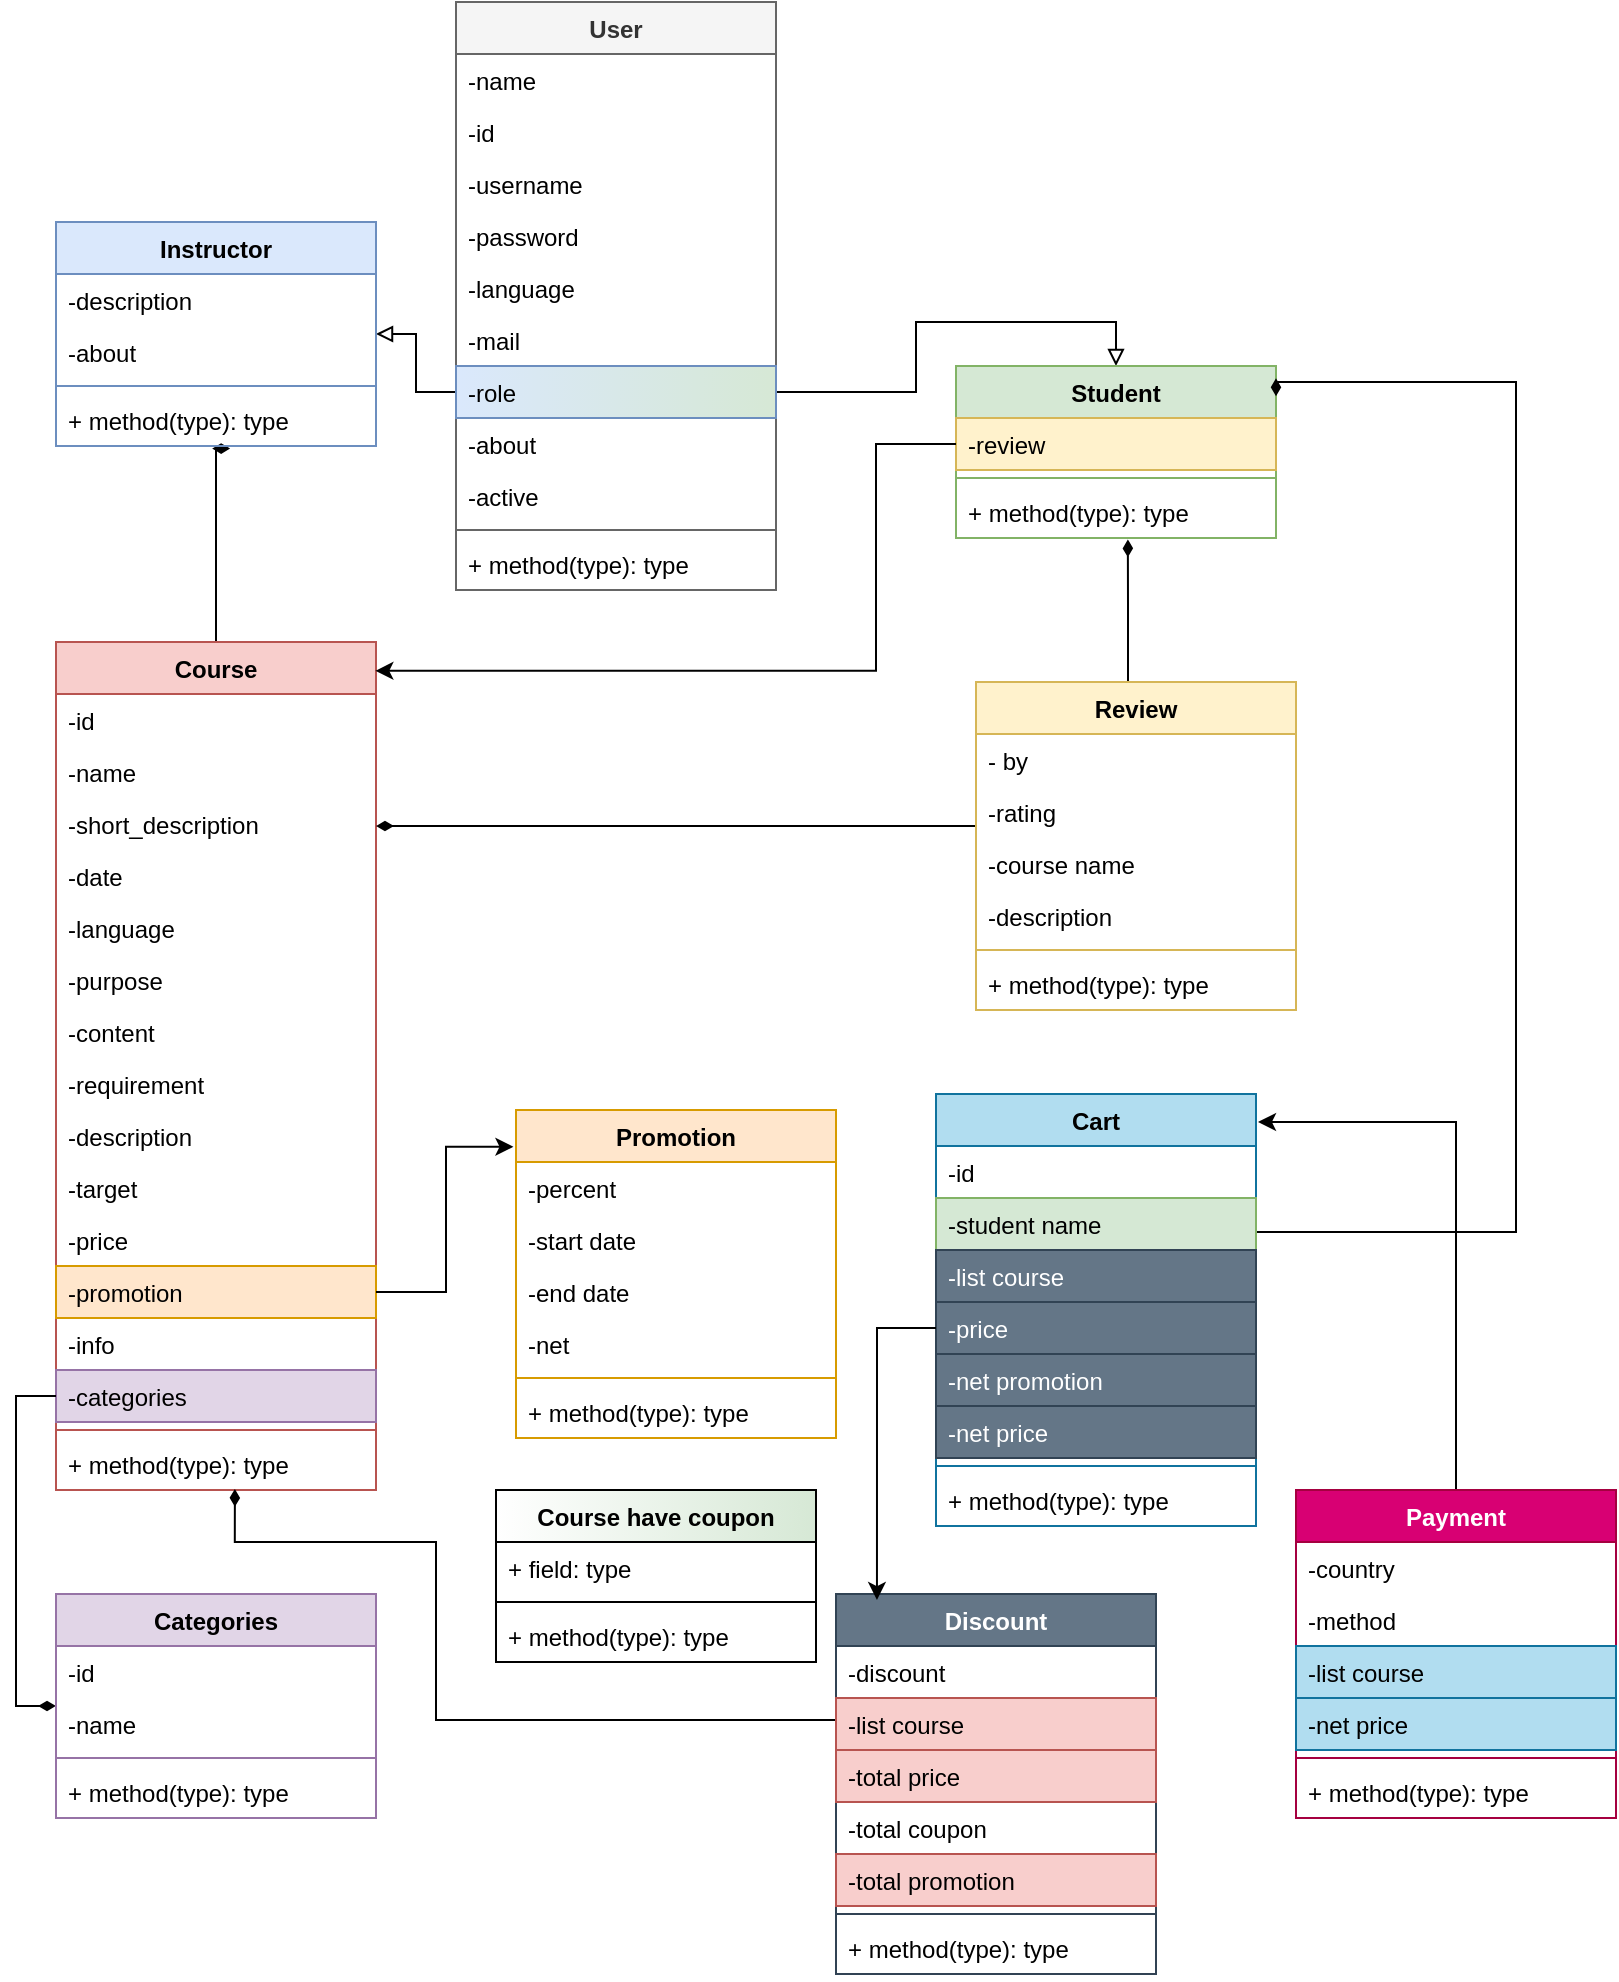 <mxfile version="20.8.18" type="github">
  <diagram name="Page-1" id="RoZd-cWgufaqt0LcxTIa">
    <mxGraphModel dx="918" dy="614" grid="1" gridSize="10" guides="1" tooltips="1" connect="1" arrows="1" fold="1" page="1" pageScale="1" pageWidth="850" pageHeight="1100" math="0" shadow="0">
      <root>
        <mxCell id="0" />
        <mxCell id="1" parent="0" />
        <mxCell id="R6KmrhAIqxs1jMvVyGCJ-106" style="edgeStyle=orthogonalEdgeStyle;rounded=0;orthogonalLoop=1;jettySize=auto;html=1;endArrow=diamondThin;endFill=1;entryX=0.488;entryY=1.05;entryDx=0;entryDy=0;entryPerimeter=0;" edge="1" parent="1" source="R6KmrhAIqxs1jMvVyGCJ-5" target="R6KmrhAIqxs1jMvVyGCJ-25">
          <mxGeometry relative="1" as="geometry">
            <mxPoint x="140" y="280" as="targetPoint" />
            <Array as="points">
              <mxPoint x="140" y="253" />
            </Array>
          </mxGeometry>
        </mxCell>
        <mxCell id="R6KmrhAIqxs1jMvVyGCJ-5" value="Course" style="swimlane;fontStyle=1;align=center;verticalAlign=top;childLayout=stackLayout;horizontal=1;startSize=26;horizontalStack=0;resizeParent=1;resizeParentMax=0;resizeLast=0;collapsible=1;marginBottom=0;fillColor=#f8cecc;strokeColor=#b85450;" vertex="1" parent="1">
          <mxGeometry x="60" y="350" width="160" height="424" as="geometry" />
        </mxCell>
        <mxCell id="R6KmrhAIqxs1jMvVyGCJ-90" value="-id" style="text;strokeColor=none;fillColor=none;align=left;verticalAlign=top;spacingLeft=4;spacingRight=4;overflow=hidden;rotatable=0;points=[[0,0.5],[1,0.5]];portConstraint=eastwest;" vertex="1" parent="R6KmrhAIqxs1jMvVyGCJ-5">
          <mxGeometry y="26" width="160" height="26" as="geometry" />
        </mxCell>
        <mxCell id="R6KmrhAIqxs1jMvVyGCJ-9" value="-name&#xa;" style="text;strokeColor=none;fillColor=none;align=left;verticalAlign=top;spacingLeft=4;spacingRight=4;overflow=hidden;rotatable=0;points=[[0,0.5],[1,0.5]];portConstraint=eastwest;" vertex="1" parent="R6KmrhAIqxs1jMvVyGCJ-5">
          <mxGeometry y="52" width="160" height="26" as="geometry" />
        </mxCell>
        <mxCell id="R6KmrhAIqxs1jMvVyGCJ-10" value="-short_description" style="text;strokeColor=none;fillColor=none;align=left;verticalAlign=top;spacingLeft=4;spacingRight=4;overflow=hidden;rotatable=0;points=[[0,0.5],[1,0.5]];portConstraint=eastwest;" vertex="1" parent="R6KmrhAIqxs1jMvVyGCJ-5">
          <mxGeometry y="78" width="160" height="26" as="geometry" />
        </mxCell>
        <mxCell id="R6KmrhAIqxs1jMvVyGCJ-13" value="-date" style="text;strokeColor=none;fillColor=none;align=left;verticalAlign=top;spacingLeft=4;spacingRight=4;overflow=hidden;rotatable=0;points=[[0,0.5],[1,0.5]];portConstraint=eastwest;" vertex="1" parent="R6KmrhAIqxs1jMvVyGCJ-5">
          <mxGeometry y="104" width="160" height="26" as="geometry" />
        </mxCell>
        <mxCell id="R6KmrhAIqxs1jMvVyGCJ-14" value="-language" style="text;strokeColor=none;fillColor=none;align=left;verticalAlign=top;spacingLeft=4;spacingRight=4;overflow=hidden;rotatable=0;points=[[0,0.5],[1,0.5]];portConstraint=eastwest;" vertex="1" parent="R6KmrhAIqxs1jMvVyGCJ-5">
          <mxGeometry y="130" width="160" height="26" as="geometry" />
        </mxCell>
        <mxCell id="R6KmrhAIqxs1jMvVyGCJ-15" value="-purpose" style="text;strokeColor=none;fillColor=none;align=left;verticalAlign=top;spacingLeft=4;spacingRight=4;overflow=hidden;rotatable=0;points=[[0,0.5],[1,0.5]];portConstraint=eastwest;" vertex="1" parent="R6KmrhAIqxs1jMvVyGCJ-5">
          <mxGeometry y="156" width="160" height="26" as="geometry" />
        </mxCell>
        <mxCell id="R6KmrhAIqxs1jMvVyGCJ-16" value="-content" style="text;strokeColor=none;fillColor=none;align=left;verticalAlign=top;spacingLeft=4;spacingRight=4;overflow=hidden;rotatable=0;points=[[0,0.5],[1,0.5]];portConstraint=eastwest;" vertex="1" parent="R6KmrhAIqxs1jMvVyGCJ-5">
          <mxGeometry y="182" width="160" height="26" as="geometry" />
        </mxCell>
        <mxCell id="R6KmrhAIqxs1jMvVyGCJ-17" value="-requirement" style="text;strokeColor=none;fillColor=none;align=left;verticalAlign=top;spacingLeft=4;spacingRight=4;overflow=hidden;rotatable=0;points=[[0,0.5],[1,0.5]];portConstraint=eastwest;" vertex="1" parent="R6KmrhAIqxs1jMvVyGCJ-5">
          <mxGeometry y="208" width="160" height="26" as="geometry" />
        </mxCell>
        <mxCell id="R6KmrhAIqxs1jMvVyGCJ-18" value="-description" style="text;strokeColor=none;fillColor=none;align=left;verticalAlign=top;spacingLeft=4;spacingRight=4;overflow=hidden;rotatable=0;points=[[0,0.5],[1,0.5]];portConstraint=eastwest;" vertex="1" parent="R6KmrhAIqxs1jMvVyGCJ-5">
          <mxGeometry y="234" width="160" height="26" as="geometry" />
        </mxCell>
        <mxCell id="R6KmrhAIqxs1jMvVyGCJ-19" value="-target" style="text;strokeColor=none;fillColor=none;align=left;verticalAlign=top;spacingLeft=4;spacingRight=4;overflow=hidden;rotatable=0;points=[[0,0.5],[1,0.5]];portConstraint=eastwest;" vertex="1" parent="R6KmrhAIqxs1jMvVyGCJ-5">
          <mxGeometry y="260" width="160" height="26" as="geometry" />
        </mxCell>
        <mxCell id="R6KmrhAIqxs1jMvVyGCJ-20" value="-price" style="text;strokeColor=none;fillColor=none;align=left;verticalAlign=top;spacingLeft=4;spacingRight=4;overflow=hidden;rotatable=0;points=[[0,0.5],[1,0.5]];portConstraint=eastwest;" vertex="1" parent="R6KmrhAIqxs1jMvVyGCJ-5">
          <mxGeometry y="286" width="160" height="26" as="geometry" />
        </mxCell>
        <mxCell id="R6KmrhAIqxs1jMvVyGCJ-91" value="-promotion" style="text;strokeColor=#d79b00;fillColor=#ffe6cc;align=left;verticalAlign=top;spacingLeft=4;spacingRight=4;overflow=hidden;rotatable=0;points=[[0,0.5],[1,0.5]];portConstraint=eastwest;" vertex="1" parent="R6KmrhAIqxs1jMvVyGCJ-5">
          <mxGeometry y="312" width="160" height="26" as="geometry" />
        </mxCell>
        <mxCell id="R6KmrhAIqxs1jMvVyGCJ-120" value="-info" style="text;strokeColor=none;fillColor=none;align=left;verticalAlign=top;spacingLeft=4;spacingRight=4;overflow=hidden;rotatable=0;points=[[0,0.5],[1,0.5]];portConstraint=eastwest;" vertex="1" parent="R6KmrhAIqxs1jMvVyGCJ-5">
          <mxGeometry y="338" width="160" height="26" as="geometry" />
        </mxCell>
        <mxCell id="R6KmrhAIqxs1jMvVyGCJ-6" value="-categories" style="text;strokeColor=#9673a6;fillColor=#e1d5e7;align=left;verticalAlign=top;spacingLeft=4;spacingRight=4;overflow=hidden;rotatable=0;points=[[0,0.5],[1,0.5]];portConstraint=eastwest;" vertex="1" parent="R6KmrhAIqxs1jMvVyGCJ-5">
          <mxGeometry y="364" width="160" height="26" as="geometry" />
        </mxCell>
        <mxCell id="R6KmrhAIqxs1jMvVyGCJ-7" value="" style="line;strokeWidth=1;fillColor=none;align=left;verticalAlign=middle;spacingTop=-1;spacingLeft=3;spacingRight=3;rotatable=0;labelPosition=right;points=[];portConstraint=eastwest;strokeColor=inherit;" vertex="1" parent="R6KmrhAIqxs1jMvVyGCJ-5">
          <mxGeometry y="390" width="160" height="8" as="geometry" />
        </mxCell>
        <mxCell id="R6KmrhAIqxs1jMvVyGCJ-8" value="+ method(type): type" style="text;strokeColor=none;fillColor=none;align=left;verticalAlign=top;spacingLeft=4;spacingRight=4;overflow=hidden;rotatable=0;points=[[0,0.5],[1,0.5]];portConstraint=eastwest;" vertex="1" parent="R6KmrhAIqxs1jMvVyGCJ-5">
          <mxGeometry y="398" width="160" height="26" as="geometry" />
        </mxCell>
        <mxCell id="R6KmrhAIqxs1jMvVyGCJ-103" style="edgeStyle=orthogonalEdgeStyle;rounded=0;orthogonalLoop=1;jettySize=auto;html=1;endArrow=none;endFill=0;startArrow=block;startFill=0;" edge="1" parent="1" source="R6KmrhAIqxs1jMvVyGCJ-22" target="R6KmrhAIqxs1jMvVyGCJ-78">
          <mxGeometry relative="1" as="geometry" />
        </mxCell>
        <mxCell id="R6KmrhAIqxs1jMvVyGCJ-22" value="Instructor" style="swimlane;fontStyle=1;align=center;verticalAlign=top;childLayout=stackLayout;horizontal=1;startSize=26;horizontalStack=0;resizeParent=1;resizeParentMax=0;resizeLast=0;collapsible=1;marginBottom=0;fillColor=#dae8fc;strokeColor=#6c8ebf;" vertex="1" parent="1">
          <mxGeometry x="60" y="140" width="160" height="112" as="geometry" />
        </mxCell>
        <mxCell id="R6KmrhAIqxs1jMvVyGCJ-27" value="-description" style="text;strokeColor=none;fillColor=none;align=left;verticalAlign=top;spacingLeft=4;spacingRight=4;overflow=hidden;rotatable=0;points=[[0,0.5],[1,0.5]];portConstraint=eastwest;" vertex="1" parent="R6KmrhAIqxs1jMvVyGCJ-22">
          <mxGeometry y="26" width="160" height="26" as="geometry" />
        </mxCell>
        <mxCell id="R6KmrhAIqxs1jMvVyGCJ-28" value="-about" style="text;strokeColor=none;fillColor=none;align=left;verticalAlign=top;spacingLeft=4;spacingRight=4;overflow=hidden;rotatable=0;points=[[0,0.5],[1,0.5]];portConstraint=eastwest;" vertex="1" parent="R6KmrhAIqxs1jMvVyGCJ-22">
          <mxGeometry y="52" width="160" height="26" as="geometry" />
        </mxCell>
        <mxCell id="R6KmrhAIqxs1jMvVyGCJ-24" value="" style="line;strokeWidth=1;fillColor=none;align=left;verticalAlign=middle;spacingTop=-1;spacingLeft=3;spacingRight=3;rotatable=0;labelPosition=right;points=[];portConstraint=eastwest;strokeColor=inherit;" vertex="1" parent="R6KmrhAIqxs1jMvVyGCJ-22">
          <mxGeometry y="78" width="160" height="8" as="geometry" />
        </mxCell>
        <mxCell id="R6KmrhAIqxs1jMvVyGCJ-25" value="+ method(type): type" style="text;strokeColor=none;fillColor=none;align=left;verticalAlign=top;spacingLeft=4;spacingRight=4;overflow=hidden;rotatable=0;points=[[0,0.5],[1,0.5]];portConstraint=eastwest;" vertex="1" parent="R6KmrhAIqxs1jMvVyGCJ-22">
          <mxGeometry y="86" width="160" height="26" as="geometry" />
        </mxCell>
        <mxCell id="R6KmrhAIqxs1jMvVyGCJ-105" style="edgeStyle=orthogonalEdgeStyle;rounded=0;orthogonalLoop=1;jettySize=auto;html=1;endArrow=none;endFill=0;startArrow=block;startFill=0;" edge="1" parent="1" source="R6KmrhAIqxs1jMvVyGCJ-29" target="R6KmrhAIqxs1jMvVyGCJ-78">
          <mxGeometry relative="1" as="geometry">
            <Array as="points">
              <mxPoint x="590" y="190" />
              <mxPoint x="490" y="190" />
              <mxPoint x="490" y="225" />
            </Array>
          </mxGeometry>
        </mxCell>
        <mxCell id="R6KmrhAIqxs1jMvVyGCJ-29" value="Student" style="swimlane;fontStyle=1;align=center;verticalAlign=top;childLayout=stackLayout;horizontal=1;startSize=26;horizontalStack=0;resizeParent=1;resizeParentMax=0;resizeLast=0;collapsible=1;marginBottom=0;fillColor=#d5e8d4;strokeColor=#82b366;" vertex="1" parent="1">
          <mxGeometry x="510" y="212" width="160" height="86" as="geometry" />
        </mxCell>
        <mxCell id="R6KmrhAIqxs1jMvVyGCJ-30" value="-review" style="text;strokeColor=#d6b656;fillColor=#fff2cc;align=left;verticalAlign=top;spacingLeft=4;spacingRight=4;overflow=hidden;rotatable=0;points=[[0,0.5],[1,0.5]];portConstraint=eastwest;" vertex="1" parent="R6KmrhAIqxs1jMvVyGCJ-29">
          <mxGeometry y="26" width="160" height="26" as="geometry" />
        </mxCell>
        <mxCell id="R6KmrhAIqxs1jMvVyGCJ-31" value="" style="line;strokeWidth=1;fillColor=none;align=left;verticalAlign=middle;spacingTop=-1;spacingLeft=3;spacingRight=3;rotatable=0;labelPosition=right;points=[];portConstraint=eastwest;strokeColor=inherit;" vertex="1" parent="R6KmrhAIqxs1jMvVyGCJ-29">
          <mxGeometry y="52" width="160" height="8" as="geometry" />
        </mxCell>
        <mxCell id="R6KmrhAIqxs1jMvVyGCJ-32" value="+ method(type): type" style="text;strokeColor=none;fillColor=none;align=left;verticalAlign=top;spacingLeft=4;spacingRight=4;overflow=hidden;rotatable=0;points=[[0,0.5],[1,0.5]];portConstraint=eastwest;" vertex="1" parent="R6KmrhAIqxs1jMvVyGCJ-29">
          <mxGeometry y="60" width="160" height="26" as="geometry" />
        </mxCell>
        <mxCell id="R6KmrhAIqxs1jMvVyGCJ-35" value="User" style="swimlane;fontStyle=1;align=center;verticalAlign=top;childLayout=stackLayout;horizontal=1;startSize=26;horizontalStack=0;resizeParent=1;resizeParentMax=0;resizeLast=0;collapsible=1;marginBottom=0;fillColor=#f5f5f5;fontColor=#333333;strokeColor=#666666;" vertex="1" parent="1">
          <mxGeometry x="260" y="30" width="160" height="294" as="geometry">
            <mxRectangle x="640" y="80" width="90" height="30" as="alternateBounds" />
          </mxGeometry>
        </mxCell>
        <mxCell id="R6KmrhAIqxs1jMvVyGCJ-36" value="-name" style="text;strokeColor=none;fillColor=none;align=left;verticalAlign=top;spacingLeft=4;spacingRight=4;overflow=hidden;rotatable=0;points=[[0,0.5],[1,0.5]];portConstraint=eastwest;" vertex="1" parent="R6KmrhAIqxs1jMvVyGCJ-35">
          <mxGeometry y="26" width="160" height="26" as="geometry" />
        </mxCell>
        <mxCell id="R6KmrhAIqxs1jMvVyGCJ-47" value="-id" style="text;strokeColor=none;fillColor=none;align=left;verticalAlign=top;spacingLeft=4;spacingRight=4;overflow=hidden;rotatable=0;points=[[0,0.5],[1,0.5]];portConstraint=eastwest;" vertex="1" parent="R6KmrhAIqxs1jMvVyGCJ-35">
          <mxGeometry y="52" width="160" height="26" as="geometry" />
        </mxCell>
        <mxCell id="R6KmrhAIqxs1jMvVyGCJ-49" value="-username" style="text;strokeColor=none;fillColor=none;align=left;verticalAlign=top;spacingLeft=4;spacingRight=4;overflow=hidden;rotatable=0;points=[[0,0.5],[1,0.5]];portConstraint=eastwest;" vertex="1" parent="R6KmrhAIqxs1jMvVyGCJ-35">
          <mxGeometry y="78" width="160" height="26" as="geometry" />
        </mxCell>
        <mxCell id="R6KmrhAIqxs1jMvVyGCJ-50" value="-password" style="text;strokeColor=none;fillColor=none;align=left;verticalAlign=top;spacingLeft=4;spacingRight=4;overflow=hidden;rotatable=0;points=[[0,0.5],[1,0.5]];portConstraint=eastwest;" vertex="1" parent="R6KmrhAIqxs1jMvVyGCJ-35">
          <mxGeometry y="104" width="160" height="26" as="geometry" />
        </mxCell>
        <mxCell id="R6KmrhAIqxs1jMvVyGCJ-51" value="-language" style="text;strokeColor=none;fillColor=none;align=left;verticalAlign=top;spacingLeft=4;spacingRight=4;overflow=hidden;rotatable=0;points=[[0,0.5],[1,0.5]];portConstraint=eastwest;" vertex="1" parent="R6KmrhAIqxs1jMvVyGCJ-35">
          <mxGeometry y="130" width="160" height="26" as="geometry" />
        </mxCell>
        <mxCell id="R6KmrhAIqxs1jMvVyGCJ-52" value="-mail" style="text;strokeColor=none;fillColor=none;align=left;verticalAlign=top;spacingLeft=4;spacingRight=4;overflow=hidden;rotatable=0;points=[[0,0.5],[1,0.5]];portConstraint=eastwest;" vertex="1" parent="R6KmrhAIqxs1jMvVyGCJ-35">
          <mxGeometry y="156" width="160" height="26" as="geometry" />
        </mxCell>
        <mxCell id="R6KmrhAIqxs1jMvVyGCJ-78" value="-role" style="text;strokeColor=#6c8ebf;fillColor=#dae8fc;align=left;verticalAlign=top;spacingLeft=4;spacingRight=4;overflow=hidden;rotatable=0;points=[[0,0.5],[1,0.5]];portConstraint=eastwest;gradientColor=#d6e8d5;gradientDirection=east;" vertex="1" parent="R6KmrhAIqxs1jMvVyGCJ-35">
          <mxGeometry y="182" width="160" height="26" as="geometry" />
        </mxCell>
        <mxCell id="R6KmrhAIqxs1jMvVyGCJ-53" value="-about" style="text;strokeColor=none;fillColor=none;align=left;verticalAlign=top;spacingLeft=4;spacingRight=4;overflow=hidden;rotatable=0;points=[[0,0.5],[1,0.5]];portConstraint=eastwest;" vertex="1" parent="R6KmrhAIqxs1jMvVyGCJ-35">
          <mxGeometry y="208" width="160" height="26" as="geometry" />
        </mxCell>
        <mxCell id="R6KmrhAIqxs1jMvVyGCJ-54" value="-active" style="text;strokeColor=none;fillColor=none;align=left;verticalAlign=top;spacingLeft=4;spacingRight=4;overflow=hidden;rotatable=0;points=[[0,0.5],[1,0.5]];portConstraint=eastwest;" vertex="1" parent="R6KmrhAIqxs1jMvVyGCJ-35">
          <mxGeometry y="234" width="160" height="26" as="geometry" />
        </mxCell>
        <mxCell id="R6KmrhAIqxs1jMvVyGCJ-37" value="" style="line;strokeWidth=1;fillColor=none;align=left;verticalAlign=middle;spacingTop=-1;spacingLeft=3;spacingRight=3;rotatable=0;labelPosition=right;points=[];portConstraint=eastwest;strokeColor=inherit;" vertex="1" parent="R6KmrhAIqxs1jMvVyGCJ-35">
          <mxGeometry y="260" width="160" height="8" as="geometry" />
        </mxCell>
        <mxCell id="R6KmrhAIqxs1jMvVyGCJ-38" value="+ method(type): type" style="text;strokeColor=none;fillColor=none;align=left;verticalAlign=top;spacingLeft=4;spacingRight=4;overflow=hidden;rotatable=0;points=[[0,0.5],[1,0.5]];portConstraint=eastwest;" vertex="1" parent="R6KmrhAIqxs1jMvVyGCJ-35">
          <mxGeometry y="268" width="160" height="26" as="geometry" />
        </mxCell>
        <mxCell id="R6KmrhAIqxs1jMvVyGCJ-114" style="edgeStyle=orthogonalEdgeStyle;rounded=0;orthogonalLoop=1;jettySize=auto;html=1;entryX=0.537;entryY=1.027;entryDx=0;entryDy=0;startArrow=none;startFill=0;endArrow=diamondThin;endFill=1;entryPerimeter=0;" edge="1" parent="1" source="R6KmrhAIqxs1jMvVyGCJ-55" target="R6KmrhAIqxs1jMvVyGCJ-32">
          <mxGeometry relative="1" as="geometry">
            <Array as="points">
              <mxPoint x="596" y="330" />
              <mxPoint x="596" y="330" />
            </Array>
          </mxGeometry>
        </mxCell>
        <mxCell id="R6KmrhAIqxs1jMvVyGCJ-117" style="edgeStyle=orthogonalEdgeStyle;rounded=0;orthogonalLoop=1;jettySize=auto;html=1;startArrow=none;startFill=0;endArrow=diamondThin;endFill=1;" edge="1" parent="1" source="R6KmrhAIqxs1jMvVyGCJ-55" target="R6KmrhAIqxs1jMvVyGCJ-5">
          <mxGeometry relative="1" as="geometry">
            <Array as="points">
              <mxPoint x="300" y="442" />
              <mxPoint x="300" y="442" />
            </Array>
          </mxGeometry>
        </mxCell>
        <mxCell id="R6KmrhAIqxs1jMvVyGCJ-55" value="Review" style="swimlane;fontStyle=1;align=center;verticalAlign=top;childLayout=stackLayout;horizontal=1;startSize=26;horizontalStack=0;resizeParent=1;resizeParentMax=0;resizeLast=0;collapsible=1;marginBottom=0;fillColor=#fff2cc;strokeColor=#d6b656;" vertex="1" parent="1">
          <mxGeometry x="520" y="370" width="160" height="164" as="geometry" />
        </mxCell>
        <mxCell id="R6KmrhAIqxs1jMvVyGCJ-59" value="- by" style="text;strokeColor=none;fillColor=none;align=left;verticalAlign=top;spacingLeft=4;spacingRight=4;overflow=hidden;rotatable=0;points=[[0,0.5],[1,0.5]];portConstraint=eastwest;" vertex="1" parent="R6KmrhAIqxs1jMvVyGCJ-55">
          <mxGeometry y="26" width="160" height="26" as="geometry" />
        </mxCell>
        <mxCell id="R6KmrhAIqxs1jMvVyGCJ-60" value="-rating" style="text;strokeColor=none;fillColor=none;align=left;verticalAlign=top;spacingLeft=4;spacingRight=4;overflow=hidden;rotatable=0;points=[[0,0.5],[1,0.5]];portConstraint=eastwest;" vertex="1" parent="R6KmrhAIqxs1jMvVyGCJ-55">
          <mxGeometry y="52" width="160" height="26" as="geometry" />
        </mxCell>
        <mxCell id="R6KmrhAIqxs1jMvVyGCJ-61" value="-course name" style="text;strokeColor=none;fillColor=none;align=left;verticalAlign=top;spacingLeft=4;spacingRight=4;overflow=hidden;rotatable=0;points=[[0,0.5],[1,0.5]];portConstraint=eastwest;" vertex="1" parent="R6KmrhAIqxs1jMvVyGCJ-55">
          <mxGeometry y="78" width="160" height="26" as="geometry" />
        </mxCell>
        <mxCell id="R6KmrhAIqxs1jMvVyGCJ-56" value="-description" style="text;strokeColor=none;fillColor=none;align=left;verticalAlign=top;spacingLeft=4;spacingRight=4;overflow=hidden;rotatable=0;points=[[0,0.5],[1,0.5]];portConstraint=eastwest;" vertex="1" parent="R6KmrhAIqxs1jMvVyGCJ-55">
          <mxGeometry y="104" width="160" height="26" as="geometry" />
        </mxCell>
        <mxCell id="R6KmrhAIqxs1jMvVyGCJ-57" value="" style="line;strokeWidth=1;fillColor=none;align=left;verticalAlign=middle;spacingTop=-1;spacingLeft=3;spacingRight=3;rotatable=0;labelPosition=right;points=[];portConstraint=eastwest;strokeColor=inherit;" vertex="1" parent="R6KmrhAIqxs1jMvVyGCJ-55">
          <mxGeometry y="130" width="160" height="8" as="geometry" />
        </mxCell>
        <mxCell id="R6KmrhAIqxs1jMvVyGCJ-58" value="+ method(type): type" style="text;strokeColor=none;fillColor=none;align=left;verticalAlign=top;spacingLeft=4;spacingRight=4;overflow=hidden;rotatable=0;points=[[0,0.5],[1,0.5]];portConstraint=eastwest;" vertex="1" parent="R6KmrhAIqxs1jMvVyGCJ-55">
          <mxGeometry y="138" width="160" height="26" as="geometry" />
        </mxCell>
        <mxCell id="R6KmrhAIqxs1jMvVyGCJ-110" style="edgeStyle=orthogonalEdgeStyle;rounded=0;orthogonalLoop=1;jettySize=auto;html=1;entryX=0;entryY=0.5;entryDx=0;entryDy=0;startArrow=diamondThin;startFill=1;endArrow=none;endFill=0;" edge="1" parent="1" source="R6KmrhAIqxs1jMvVyGCJ-62" target="R6KmrhAIqxs1jMvVyGCJ-6">
          <mxGeometry relative="1" as="geometry">
            <Array as="points">
              <mxPoint x="40" y="882" />
              <mxPoint x="40" y="727" />
            </Array>
          </mxGeometry>
        </mxCell>
        <mxCell id="R6KmrhAIqxs1jMvVyGCJ-62" value="Categories" style="swimlane;fontStyle=1;align=center;verticalAlign=top;childLayout=stackLayout;horizontal=1;startSize=26;horizontalStack=0;resizeParent=1;resizeParentMax=0;resizeLast=0;collapsible=1;marginBottom=0;fillColor=#e1d5e7;strokeColor=#9673a6;" vertex="1" parent="1">
          <mxGeometry x="60" y="826" width="160" height="112" as="geometry" />
        </mxCell>
        <mxCell id="R6KmrhAIqxs1jMvVyGCJ-109" value="-id" style="text;strokeColor=none;fillColor=none;align=left;verticalAlign=top;spacingLeft=4;spacingRight=4;overflow=hidden;rotatable=0;points=[[0,0.5],[1,0.5]];portConstraint=eastwest;" vertex="1" parent="R6KmrhAIqxs1jMvVyGCJ-62">
          <mxGeometry y="26" width="160" height="26" as="geometry" />
        </mxCell>
        <mxCell id="R6KmrhAIqxs1jMvVyGCJ-63" value="-name" style="text;strokeColor=none;fillColor=none;align=left;verticalAlign=top;spacingLeft=4;spacingRight=4;overflow=hidden;rotatable=0;points=[[0,0.5],[1,0.5]];portConstraint=eastwest;" vertex="1" parent="R6KmrhAIqxs1jMvVyGCJ-62">
          <mxGeometry y="52" width="160" height="26" as="geometry" />
        </mxCell>
        <mxCell id="R6KmrhAIqxs1jMvVyGCJ-64" value="" style="line;strokeWidth=1;fillColor=none;align=left;verticalAlign=middle;spacingTop=-1;spacingLeft=3;spacingRight=3;rotatable=0;labelPosition=right;points=[];portConstraint=eastwest;strokeColor=inherit;" vertex="1" parent="R6KmrhAIqxs1jMvVyGCJ-62">
          <mxGeometry y="78" width="160" height="8" as="geometry" />
        </mxCell>
        <mxCell id="R6KmrhAIqxs1jMvVyGCJ-65" value="+ method(type): type" style="text;strokeColor=none;fillColor=none;align=left;verticalAlign=top;spacingLeft=4;spacingRight=4;overflow=hidden;rotatable=0;points=[[0,0.5],[1,0.5]];portConstraint=eastwest;" vertex="1" parent="R6KmrhAIqxs1jMvVyGCJ-62">
          <mxGeometry y="86" width="160" height="26" as="geometry" />
        </mxCell>
        <mxCell id="R6KmrhAIqxs1jMvVyGCJ-121" style="edgeStyle=orthogonalEdgeStyle;rounded=0;orthogonalLoop=1;jettySize=auto;html=1;entryX=1;entryY=0.071;entryDx=0;entryDy=0;entryPerimeter=0;startArrow=none;startFill=0;endArrow=diamondThin;endFill=1;" edge="1" parent="1" source="R6KmrhAIqxs1jMvVyGCJ-66" target="R6KmrhAIqxs1jMvVyGCJ-29">
          <mxGeometry relative="1" as="geometry">
            <Array as="points">
              <mxPoint x="790" y="645" />
              <mxPoint x="790" y="220" />
            </Array>
          </mxGeometry>
        </mxCell>
        <mxCell id="R6KmrhAIqxs1jMvVyGCJ-122" style="edgeStyle=orthogonalEdgeStyle;rounded=0;orthogonalLoop=1;jettySize=auto;html=1;startArrow=none;startFill=0;endArrow=diamondThin;endFill=1;entryX=0.559;entryY=0.979;entryDx=0;entryDy=0;entryPerimeter=0;" edge="1" parent="1" source="R6KmrhAIqxs1jMvVyGCJ-97" target="R6KmrhAIqxs1jMvVyGCJ-8">
          <mxGeometry relative="1" as="geometry">
            <Array as="points">
              <mxPoint x="250" y="889" />
              <mxPoint x="250" y="800" />
              <mxPoint x="149" y="800" />
            </Array>
          </mxGeometry>
        </mxCell>
        <mxCell id="R6KmrhAIqxs1jMvVyGCJ-66" value="Cart" style="swimlane;fontStyle=1;align=center;verticalAlign=top;childLayout=stackLayout;horizontal=1;startSize=26;horizontalStack=0;resizeParent=1;resizeParentMax=0;resizeLast=0;collapsible=1;marginBottom=0;fillColor=#b1ddf0;strokeColor=#10739e;" vertex="1" parent="1">
          <mxGeometry x="500" y="576" width="160" height="216" as="geometry" />
        </mxCell>
        <mxCell id="R6KmrhAIqxs1jMvVyGCJ-67" value="-id" style="text;strokeColor=none;fillColor=none;align=left;verticalAlign=top;spacingLeft=4;spacingRight=4;overflow=hidden;rotatable=0;points=[[0,0.5],[1,0.5]];portConstraint=eastwest;" vertex="1" parent="R6KmrhAIqxs1jMvVyGCJ-66">
          <mxGeometry y="26" width="160" height="26" as="geometry" />
        </mxCell>
        <mxCell id="R6KmrhAIqxs1jMvVyGCJ-135" value="-student name" style="text;strokeColor=#82b366;fillColor=#d5e8d4;align=left;verticalAlign=top;spacingLeft=4;spacingRight=4;overflow=hidden;rotatable=0;points=[[0,0.5],[1,0.5]];portConstraint=eastwest;" vertex="1" parent="R6KmrhAIqxs1jMvVyGCJ-66">
          <mxGeometry y="52" width="160" height="26" as="geometry" />
        </mxCell>
        <mxCell id="R6KmrhAIqxs1jMvVyGCJ-102" value="-list course" style="text;strokeColor=#314354;fillColor=#647687;align=left;verticalAlign=top;spacingLeft=4;spacingRight=4;overflow=hidden;rotatable=0;points=[[0,0.5],[1,0.5]];portConstraint=eastwest;fontColor=#ffffff;" vertex="1" parent="R6KmrhAIqxs1jMvVyGCJ-66">
          <mxGeometry y="78" width="160" height="26" as="geometry" />
        </mxCell>
        <mxCell id="R6KmrhAIqxs1jMvVyGCJ-70" value="-price&#xa;" style="text;strokeColor=#314354;fillColor=#647687;align=left;verticalAlign=top;spacingLeft=4;spacingRight=4;overflow=hidden;rotatable=0;points=[[0,0.5],[1,0.5]];portConstraint=eastwest;fontColor=#ffffff;" vertex="1" parent="R6KmrhAIqxs1jMvVyGCJ-66">
          <mxGeometry y="104" width="160" height="26" as="geometry" />
        </mxCell>
        <mxCell id="R6KmrhAIqxs1jMvVyGCJ-134" value="-net promotion" style="text;strokeColor=#314354;fillColor=#647687;align=left;verticalAlign=top;spacingLeft=4;spacingRight=4;overflow=hidden;rotatable=0;points=[[0,0.5],[1,0.5]];portConstraint=eastwest;fontColor=#ffffff;" vertex="1" parent="R6KmrhAIqxs1jMvVyGCJ-66">
          <mxGeometry y="130" width="160" height="26" as="geometry" />
        </mxCell>
        <mxCell id="R6KmrhAIqxs1jMvVyGCJ-133" value="-net price&#xa;" style="text;strokeColor=#314354;fillColor=#647687;align=left;verticalAlign=top;spacingLeft=4;spacingRight=4;overflow=hidden;rotatable=0;points=[[0,0.5],[1,0.5]];portConstraint=eastwest;fontColor=#ffffff;" vertex="1" parent="R6KmrhAIqxs1jMvVyGCJ-66">
          <mxGeometry y="156" width="160" height="26" as="geometry" />
        </mxCell>
        <mxCell id="R6KmrhAIqxs1jMvVyGCJ-68" value="" style="line;strokeWidth=1;fillColor=none;align=left;verticalAlign=middle;spacingTop=-1;spacingLeft=3;spacingRight=3;rotatable=0;labelPosition=right;points=[];portConstraint=eastwest;strokeColor=inherit;" vertex="1" parent="R6KmrhAIqxs1jMvVyGCJ-66">
          <mxGeometry y="182" width="160" height="8" as="geometry" />
        </mxCell>
        <mxCell id="R6KmrhAIqxs1jMvVyGCJ-69" value="+ method(type): type" style="text;strokeColor=none;fillColor=none;align=left;verticalAlign=top;spacingLeft=4;spacingRight=4;overflow=hidden;rotatable=0;points=[[0,0.5],[1,0.5]];portConstraint=eastwest;" vertex="1" parent="R6KmrhAIqxs1jMvVyGCJ-66">
          <mxGeometry y="190" width="160" height="26" as="geometry" />
        </mxCell>
        <mxCell id="R6KmrhAIqxs1jMvVyGCJ-136" style="edgeStyle=orthogonalEdgeStyle;rounded=0;orthogonalLoop=1;jettySize=auto;html=1;startArrow=none;startFill=0;endArrow=classic;endFill=1;" edge="1" parent="1" source="R6KmrhAIqxs1jMvVyGCJ-71">
          <mxGeometry relative="1" as="geometry">
            <mxPoint x="661" y="590" as="targetPoint" />
            <Array as="points">
              <mxPoint x="760" y="590" />
              <mxPoint x="661" y="590" />
            </Array>
          </mxGeometry>
        </mxCell>
        <mxCell id="R6KmrhAIqxs1jMvVyGCJ-71" value="Payment" style="swimlane;fontStyle=1;align=center;verticalAlign=top;childLayout=stackLayout;horizontal=1;startSize=26;horizontalStack=0;resizeParent=1;resizeParentMax=0;resizeLast=0;collapsible=1;marginBottom=0;fillColor=#d80073;fontColor=#ffffff;strokeColor=#A50040;" vertex="1" parent="1">
          <mxGeometry x="680" y="774" width="160" height="164" as="geometry" />
        </mxCell>
        <mxCell id="R6KmrhAIqxs1jMvVyGCJ-75" value="-country" style="text;strokeColor=none;fillColor=none;align=left;verticalAlign=top;spacingLeft=4;spacingRight=4;overflow=hidden;rotatable=0;points=[[0,0.5],[1,0.5]];portConstraint=eastwest;" vertex="1" parent="R6KmrhAIqxs1jMvVyGCJ-71">
          <mxGeometry y="26" width="160" height="26" as="geometry" />
        </mxCell>
        <mxCell id="R6KmrhAIqxs1jMvVyGCJ-76" value="-method" style="text;strokeColor=none;fillColor=none;align=left;verticalAlign=top;spacingLeft=4;spacingRight=4;overflow=hidden;rotatable=0;points=[[0,0.5],[1,0.5]];portConstraint=eastwest;" vertex="1" parent="R6KmrhAIqxs1jMvVyGCJ-71">
          <mxGeometry y="52" width="160" height="26" as="geometry" />
        </mxCell>
        <mxCell id="R6KmrhAIqxs1jMvVyGCJ-137" value="-list course" style="text;strokeColor=#10739e;fillColor=#b1ddf0;align=left;verticalAlign=top;spacingLeft=4;spacingRight=4;overflow=hidden;rotatable=0;points=[[0,0.5],[1,0.5]];portConstraint=eastwest;" vertex="1" parent="R6KmrhAIqxs1jMvVyGCJ-71">
          <mxGeometry y="78" width="160" height="26" as="geometry" />
        </mxCell>
        <mxCell id="R6KmrhAIqxs1jMvVyGCJ-72" value="-net price" style="text;strokeColor=#10739e;fillColor=#b1ddf0;align=left;verticalAlign=top;spacingLeft=4;spacingRight=4;overflow=hidden;rotatable=0;points=[[0,0.5],[1,0.5]];portConstraint=eastwest;" vertex="1" parent="R6KmrhAIqxs1jMvVyGCJ-71">
          <mxGeometry y="104" width="160" height="26" as="geometry" />
        </mxCell>
        <mxCell id="R6KmrhAIqxs1jMvVyGCJ-73" value="" style="line;strokeWidth=1;fillColor=none;align=left;verticalAlign=middle;spacingTop=-1;spacingLeft=3;spacingRight=3;rotatable=0;labelPosition=right;points=[];portConstraint=eastwest;strokeColor=inherit;" vertex="1" parent="R6KmrhAIqxs1jMvVyGCJ-71">
          <mxGeometry y="130" width="160" height="8" as="geometry" />
        </mxCell>
        <mxCell id="R6KmrhAIqxs1jMvVyGCJ-74" value="+ method(type): type" style="text;strokeColor=none;fillColor=none;align=left;verticalAlign=top;spacingLeft=4;spacingRight=4;overflow=hidden;rotatable=0;points=[[0,0.5],[1,0.5]];portConstraint=eastwest;" vertex="1" parent="R6KmrhAIqxs1jMvVyGCJ-71">
          <mxGeometry y="138" width="160" height="26" as="geometry" />
        </mxCell>
        <mxCell id="R6KmrhAIqxs1jMvVyGCJ-83" value="Promotion" style="swimlane;fontStyle=1;align=center;verticalAlign=top;childLayout=stackLayout;horizontal=1;startSize=26;horizontalStack=0;resizeParent=1;resizeParentMax=0;resizeLast=0;collapsible=1;marginBottom=0;fillColor=#ffe6cc;strokeColor=#d79b00;" vertex="1" parent="1">
          <mxGeometry x="290" y="584" width="160" height="164" as="geometry" />
        </mxCell>
        <mxCell id="R6KmrhAIqxs1jMvVyGCJ-84" value="-percent" style="text;strokeColor=none;fillColor=none;align=left;verticalAlign=top;spacingLeft=4;spacingRight=4;overflow=hidden;rotatable=0;points=[[0,0.5],[1,0.5]];portConstraint=eastwest;" vertex="1" parent="R6KmrhAIqxs1jMvVyGCJ-83">
          <mxGeometry y="26" width="160" height="26" as="geometry" />
        </mxCell>
        <mxCell id="R6KmrhAIqxs1jMvVyGCJ-88" value="-start date" style="text;strokeColor=none;fillColor=none;align=left;verticalAlign=top;spacingLeft=4;spacingRight=4;overflow=hidden;rotatable=0;points=[[0,0.5],[1,0.5]];portConstraint=eastwest;" vertex="1" parent="R6KmrhAIqxs1jMvVyGCJ-83">
          <mxGeometry y="52" width="160" height="26" as="geometry" />
        </mxCell>
        <mxCell id="R6KmrhAIqxs1jMvVyGCJ-94" value="-end date" style="text;strokeColor=none;fillColor=none;align=left;verticalAlign=top;spacingLeft=4;spacingRight=4;overflow=hidden;rotatable=0;points=[[0,0.5],[1,0.5]];portConstraint=eastwest;" vertex="1" parent="R6KmrhAIqxs1jMvVyGCJ-83">
          <mxGeometry y="78" width="160" height="26" as="geometry" />
        </mxCell>
        <mxCell id="R6KmrhAIqxs1jMvVyGCJ-89" value="-net" style="text;strokeColor=none;fillColor=none;align=left;verticalAlign=top;spacingLeft=4;spacingRight=4;overflow=hidden;rotatable=0;points=[[0,0.5],[1,0.5]];portConstraint=eastwest;" vertex="1" parent="R6KmrhAIqxs1jMvVyGCJ-83">
          <mxGeometry y="104" width="160" height="26" as="geometry" />
        </mxCell>
        <mxCell id="R6KmrhAIqxs1jMvVyGCJ-85" value="" style="line;strokeWidth=1;fillColor=none;align=left;verticalAlign=middle;spacingTop=-1;spacingLeft=3;spacingRight=3;rotatable=0;labelPosition=right;points=[];portConstraint=eastwest;strokeColor=inherit;" vertex="1" parent="R6KmrhAIqxs1jMvVyGCJ-83">
          <mxGeometry y="130" width="160" height="8" as="geometry" />
        </mxCell>
        <mxCell id="R6KmrhAIqxs1jMvVyGCJ-86" value="+ method(type): type" style="text;strokeColor=none;fillColor=none;align=left;verticalAlign=top;spacingLeft=4;spacingRight=4;overflow=hidden;rotatable=0;points=[[0,0.5],[1,0.5]];portConstraint=eastwest;" vertex="1" parent="R6KmrhAIqxs1jMvVyGCJ-83">
          <mxGeometry y="138" width="160" height="26" as="geometry" />
        </mxCell>
        <mxCell id="R6KmrhAIqxs1jMvVyGCJ-97" value="Discount" style="swimlane;fontStyle=1;align=center;verticalAlign=top;childLayout=stackLayout;horizontal=1;startSize=26;horizontalStack=0;resizeParent=1;resizeParentMax=0;resizeLast=0;collapsible=1;marginBottom=0;fillColor=#647687;strokeColor=#314354;fontColor=#ffffff;" vertex="1" parent="1">
          <mxGeometry x="450" y="826" width="160" height="190" as="geometry" />
        </mxCell>
        <mxCell id="R6KmrhAIqxs1jMvVyGCJ-126" value="-discount" style="text;strokeColor=none;fillColor=none;align=left;verticalAlign=top;spacingLeft=4;spacingRight=4;overflow=hidden;rotatable=0;points=[[0,0.5],[1,0.5]];portConstraint=eastwest;" vertex="1" parent="R6KmrhAIqxs1jMvVyGCJ-97">
          <mxGeometry y="26" width="160" height="26" as="geometry" />
        </mxCell>
        <mxCell id="R6KmrhAIqxs1jMvVyGCJ-127" value="-list course" style="text;strokeColor=#b85450;fillColor=#f8cecc;align=left;verticalAlign=top;spacingLeft=4;spacingRight=4;overflow=hidden;rotatable=0;points=[[0,0.5],[1,0.5]];portConstraint=eastwest;" vertex="1" parent="R6KmrhAIqxs1jMvVyGCJ-97">
          <mxGeometry y="52" width="160" height="26" as="geometry" />
        </mxCell>
        <mxCell id="R6KmrhAIqxs1jMvVyGCJ-98" value="-total price" style="text;strokeColor=#b85450;fillColor=#f8cecc;align=left;verticalAlign=top;spacingLeft=4;spacingRight=4;overflow=hidden;rotatable=0;points=[[0,0.5],[1,0.5]];portConstraint=eastwest;" vertex="1" parent="R6KmrhAIqxs1jMvVyGCJ-97">
          <mxGeometry y="78" width="160" height="26" as="geometry" />
        </mxCell>
        <mxCell id="R6KmrhAIqxs1jMvVyGCJ-138" value="-total coupon " style="text;align=left;verticalAlign=top;spacingLeft=4;spacingRight=4;overflow=hidden;rotatable=0;points=[[0,0.5],[1,0.5]];portConstraint=eastwest;" vertex="1" parent="R6KmrhAIqxs1jMvVyGCJ-97">
          <mxGeometry y="104" width="160" height="26" as="geometry" />
        </mxCell>
        <mxCell id="R6KmrhAIqxs1jMvVyGCJ-131" value="-total promotion " style="text;strokeColor=#b85450;fillColor=#f8cecc;align=left;verticalAlign=top;spacingLeft=4;spacingRight=4;overflow=hidden;rotatable=0;points=[[0,0.5],[1,0.5]];portConstraint=eastwest;fontStyle=0" vertex="1" parent="R6KmrhAIqxs1jMvVyGCJ-97">
          <mxGeometry y="130" width="160" height="26" as="geometry" />
        </mxCell>
        <mxCell id="R6KmrhAIqxs1jMvVyGCJ-99" value="" style="line;strokeWidth=1;fillColor=none;align=left;verticalAlign=middle;spacingTop=-1;spacingLeft=3;spacingRight=3;rotatable=0;labelPosition=right;points=[];portConstraint=eastwest;strokeColor=inherit;" vertex="1" parent="R6KmrhAIqxs1jMvVyGCJ-97">
          <mxGeometry y="156" width="160" height="8" as="geometry" />
        </mxCell>
        <mxCell id="R6KmrhAIqxs1jMvVyGCJ-100" value="+ method(type): type" style="text;strokeColor=none;fillColor=none;align=left;verticalAlign=top;spacingLeft=4;spacingRight=4;overflow=hidden;rotatable=0;points=[[0,0.5],[1,0.5]];portConstraint=eastwest;" vertex="1" parent="R6KmrhAIqxs1jMvVyGCJ-97">
          <mxGeometry y="164" width="160" height="26" as="geometry" />
        </mxCell>
        <mxCell id="R6KmrhAIqxs1jMvVyGCJ-115" style="edgeStyle=orthogonalEdgeStyle;rounded=0;orthogonalLoop=1;jettySize=auto;html=1;entryX=0.998;entryY=0.034;entryDx=0;entryDy=0;entryPerimeter=0;startArrow=none;startFill=0;endArrow=classic;endFill=1;" edge="1" parent="1" target="R6KmrhAIqxs1jMvVyGCJ-5">
          <mxGeometry relative="1" as="geometry">
            <mxPoint x="510" y="251" as="sourcePoint" />
            <Array as="points">
              <mxPoint x="470" y="251" />
              <mxPoint x="470" y="364" />
            </Array>
          </mxGeometry>
        </mxCell>
        <mxCell id="R6KmrhAIqxs1jMvVyGCJ-118" style="edgeStyle=orthogonalEdgeStyle;rounded=0;orthogonalLoop=1;jettySize=auto;html=1;entryX=-0.008;entryY=0.112;entryDx=0;entryDy=0;entryPerimeter=0;startArrow=none;startFill=0;endArrow=classic;endFill=1;" edge="1" parent="1" source="R6KmrhAIqxs1jMvVyGCJ-91" target="R6KmrhAIqxs1jMvVyGCJ-83">
          <mxGeometry relative="1" as="geometry">
            <Array as="points">
              <mxPoint x="255" y="675" />
              <mxPoint x="255" y="602" />
            </Array>
          </mxGeometry>
        </mxCell>
        <mxCell id="R6KmrhAIqxs1jMvVyGCJ-124" style="edgeStyle=orthogonalEdgeStyle;rounded=0;orthogonalLoop=1;jettySize=auto;html=1;entryX=0.128;entryY=0.016;entryDx=0;entryDy=0;entryPerimeter=0;startArrow=none;startFill=0;endArrow=classic;endFill=1;" edge="1" parent="1" source="R6KmrhAIqxs1jMvVyGCJ-70" target="R6KmrhAIqxs1jMvVyGCJ-97">
          <mxGeometry relative="1" as="geometry" />
        </mxCell>
        <mxCell id="R6KmrhAIqxs1jMvVyGCJ-145" value="Course have coupon" style="swimlane;fontStyle=1;align=center;verticalAlign=top;childLayout=stackLayout;horizontal=1;startSize=26;horizontalStack=0;resizeParent=1;resizeParentMax=0;resizeLast=0;collapsible=1;marginBottom=0;fillStyle=auto;gradientColor=#d6e8d5;gradientDirection=east;" vertex="1" parent="1">
          <mxGeometry x="280" y="774" width="160" height="86" as="geometry" />
        </mxCell>
        <mxCell id="R6KmrhAIqxs1jMvVyGCJ-146" value="+ field: type" style="text;strokeColor=none;fillColor=none;align=left;verticalAlign=top;spacingLeft=4;spacingRight=4;overflow=hidden;rotatable=0;points=[[0,0.5],[1,0.5]];portConstraint=eastwest;" vertex="1" parent="R6KmrhAIqxs1jMvVyGCJ-145">
          <mxGeometry y="26" width="160" height="26" as="geometry" />
        </mxCell>
        <mxCell id="R6KmrhAIqxs1jMvVyGCJ-147" value="" style="line;strokeWidth=1;fillColor=none;align=left;verticalAlign=middle;spacingTop=-1;spacingLeft=3;spacingRight=3;rotatable=0;labelPosition=right;points=[];portConstraint=eastwest;strokeColor=inherit;fillStyle=auto;" vertex="1" parent="R6KmrhAIqxs1jMvVyGCJ-145">
          <mxGeometry y="52" width="160" height="8" as="geometry" />
        </mxCell>
        <mxCell id="R6KmrhAIqxs1jMvVyGCJ-148" value="+ method(type): type" style="text;strokeColor=none;fillColor=none;align=left;verticalAlign=top;spacingLeft=4;spacingRight=4;overflow=hidden;rotatable=0;points=[[0,0.5],[1,0.5]];portConstraint=eastwest;" vertex="1" parent="R6KmrhAIqxs1jMvVyGCJ-145">
          <mxGeometry y="60" width="160" height="26" as="geometry" />
        </mxCell>
      </root>
    </mxGraphModel>
  </diagram>
</mxfile>
